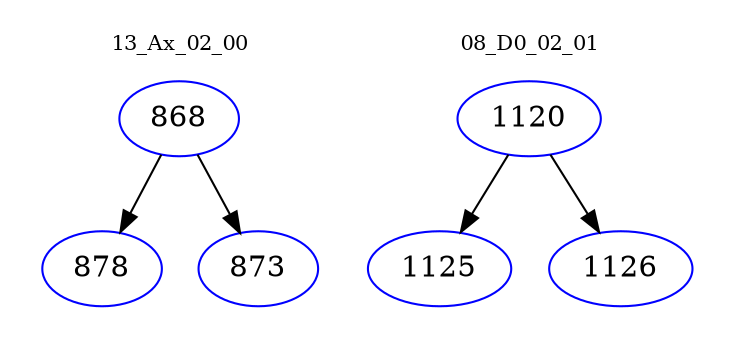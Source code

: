 digraph{
subgraph cluster_0 {
color = white
label = "13_Ax_02_00";
fontsize=10;
T0_868 [label="868", color="blue"]
T0_868 -> T0_878 [color="black"]
T0_878 [label="878", color="blue"]
T0_868 -> T0_873 [color="black"]
T0_873 [label="873", color="blue"]
}
subgraph cluster_1 {
color = white
label = "08_D0_02_01";
fontsize=10;
T1_1120 [label="1120", color="blue"]
T1_1120 -> T1_1125 [color="black"]
T1_1125 [label="1125", color="blue"]
T1_1120 -> T1_1126 [color="black"]
T1_1126 [label="1126", color="blue"]
}
}
